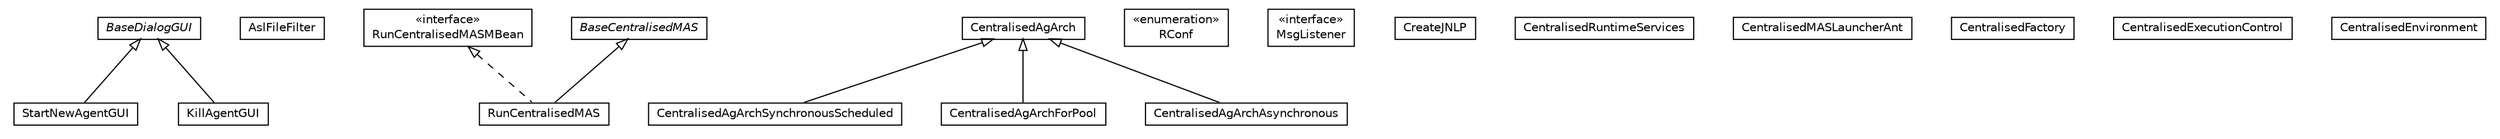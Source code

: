 #!/usr/local/bin/dot
#
# Class diagram 
# Generated by UMLGraph version R5_6 (http://www.umlgraph.org/)
#

digraph G {
	edge [fontname="Helvetica",fontsize=10,labelfontname="Helvetica",labelfontsize=10];
	node [fontname="Helvetica",fontsize=10,shape=plaintext];
	nodesep=0.25;
	ranksep=0.5;
	// jason.infra.centralised.StartNewAgentGUI
	c3963 [label=<<table title="jason.infra.centralised.StartNewAgentGUI" border="0" cellborder="1" cellspacing="0" cellpadding="2" port="p" href="./StartNewAgentGUI.html">
		<tr><td><table border="0" cellspacing="0" cellpadding="1">
<tr><td align="center" balign="center"> StartNewAgentGUI </td></tr>
		</table></td></tr>
		</table>>, URL="./StartNewAgentGUI.html", fontname="Helvetica", fontcolor="black", fontsize=10.0];
	// jason.infra.centralised.StartNewAgentGUI.AslFileFilter
	c3964 [label=<<table title="jason.infra.centralised.StartNewAgentGUI.AslFileFilter" border="0" cellborder="1" cellspacing="0" cellpadding="2" port="p" href="./StartNewAgentGUI.AslFileFilter.html">
		<tr><td><table border="0" cellspacing="0" cellpadding="1">
<tr><td align="center" balign="center"> AslFileFilter </td></tr>
		</table></td></tr>
		</table>>, URL="./StartNewAgentGUI.AslFileFilter.html", fontname="Helvetica", fontcolor="black", fontsize=10.0];
	// jason.infra.centralised.RunCentralisedMASMBean
	c3965 [label=<<table title="jason.infra.centralised.RunCentralisedMASMBean" border="0" cellborder="1" cellspacing="0" cellpadding="2" port="p" href="./RunCentralisedMASMBean.html">
		<tr><td><table border="0" cellspacing="0" cellpadding="1">
<tr><td align="center" balign="center"> &#171;interface&#187; </td></tr>
<tr><td align="center" balign="center"> RunCentralisedMASMBean </td></tr>
		</table></td></tr>
		</table>>, URL="./RunCentralisedMASMBean.html", fontname="Helvetica", fontcolor="black", fontsize=10.0];
	// jason.infra.centralised.RunCentralisedMAS
	c3966 [label=<<table title="jason.infra.centralised.RunCentralisedMAS" border="0" cellborder="1" cellspacing="0" cellpadding="2" port="p" href="./RunCentralisedMAS.html">
		<tr><td><table border="0" cellspacing="0" cellpadding="1">
<tr><td align="center" balign="center"> RunCentralisedMAS </td></tr>
		</table></td></tr>
		</table>>, URL="./RunCentralisedMAS.html", fontname="Helvetica", fontcolor="black", fontsize=10.0];
	// jason.infra.centralised.RunCentralisedMAS.CentralisedAgArchSynchronousScheduled
	c3967 [label=<<table title="jason.infra.centralised.RunCentralisedMAS.CentralisedAgArchSynchronousScheduled" border="0" cellborder="1" cellspacing="0" cellpadding="2" port="p" href="./RunCentralisedMAS.CentralisedAgArchSynchronousScheduled.html">
		<tr><td><table border="0" cellspacing="0" cellpadding="1">
<tr><td align="center" balign="center"> CentralisedAgArchSynchronousScheduled </td></tr>
		</table></td></tr>
		</table>>, URL="./RunCentralisedMAS.CentralisedAgArchSynchronousScheduled.html", fontname="Helvetica", fontcolor="black", fontsize=10.0];
	// jason.infra.centralised.RConf
	c3968 [label=<<table title="jason.infra.centralised.RConf" border="0" cellborder="1" cellspacing="0" cellpadding="2" port="p" href="./RConf.html">
		<tr><td><table border="0" cellspacing="0" cellpadding="1">
<tr><td align="center" balign="center"> &#171;enumeration&#187; </td></tr>
<tr><td align="center" balign="center"> RConf </td></tr>
		</table></td></tr>
		</table>>, URL="./RConf.html", fontname="Helvetica", fontcolor="black", fontsize=10.0];
	// jason.infra.centralised.MsgListener
	c3969 [label=<<table title="jason.infra.centralised.MsgListener" border="0" cellborder="1" cellspacing="0" cellpadding="2" port="p" href="./MsgListener.html">
		<tr><td><table border="0" cellspacing="0" cellpadding="1">
<tr><td align="center" balign="center"> &#171;interface&#187; </td></tr>
<tr><td align="center" balign="center"> MsgListener </td></tr>
		</table></td></tr>
		</table>>, URL="./MsgListener.html", fontname="Helvetica", fontcolor="black", fontsize=10.0];
	// jason.infra.centralised.KillAgentGUI
	c3970 [label=<<table title="jason.infra.centralised.KillAgentGUI" border="0" cellborder="1" cellspacing="0" cellpadding="2" port="p" href="./KillAgentGUI.html">
		<tr><td><table border="0" cellspacing="0" cellpadding="1">
<tr><td align="center" balign="center"> KillAgentGUI </td></tr>
		</table></td></tr>
		</table>>, URL="./KillAgentGUI.html", fontname="Helvetica", fontcolor="black", fontsize=10.0];
	// jason.infra.centralised.CreateJNLP
	c3971 [label=<<table title="jason.infra.centralised.CreateJNLP" border="0" cellborder="1" cellspacing="0" cellpadding="2" port="p" href="./CreateJNLP.html">
		<tr><td><table border="0" cellspacing="0" cellpadding="1">
<tr><td align="center" balign="center"> CreateJNLP </td></tr>
		</table></td></tr>
		</table>>, URL="./CreateJNLP.html", fontname="Helvetica", fontcolor="black", fontsize=10.0];
	// jason.infra.centralised.CentralisedRuntimeServices
	c3972 [label=<<table title="jason.infra.centralised.CentralisedRuntimeServices" border="0" cellborder="1" cellspacing="0" cellpadding="2" port="p" href="./CentralisedRuntimeServices.html">
		<tr><td><table border="0" cellspacing="0" cellpadding="1">
<tr><td align="center" balign="center"> CentralisedRuntimeServices </td></tr>
		</table></td></tr>
		</table>>, URL="./CentralisedRuntimeServices.html", fontname="Helvetica", fontcolor="black", fontsize=10.0];
	// jason.infra.centralised.CentralisedMASLauncherAnt
	c3973 [label=<<table title="jason.infra.centralised.CentralisedMASLauncherAnt" border="0" cellborder="1" cellspacing="0" cellpadding="2" port="p" href="./CentralisedMASLauncherAnt.html">
		<tr><td><table border="0" cellspacing="0" cellpadding="1">
<tr><td align="center" balign="center"> CentralisedMASLauncherAnt </td></tr>
		</table></td></tr>
		</table>>, URL="./CentralisedMASLauncherAnt.html", fontname="Helvetica", fontcolor="black", fontsize=10.0];
	// jason.infra.centralised.CentralisedFactory
	c3974 [label=<<table title="jason.infra.centralised.CentralisedFactory" border="0" cellborder="1" cellspacing="0" cellpadding="2" port="p" href="./CentralisedFactory.html">
		<tr><td><table border="0" cellspacing="0" cellpadding="1">
<tr><td align="center" balign="center"> CentralisedFactory </td></tr>
		</table></td></tr>
		</table>>, URL="./CentralisedFactory.html", fontname="Helvetica", fontcolor="black", fontsize=10.0];
	// jason.infra.centralised.CentralisedExecutionControl
	c3975 [label=<<table title="jason.infra.centralised.CentralisedExecutionControl" border="0" cellborder="1" cellspacing="0" cellpadding="2" port="p" href="./CentralisedExecutionControl.html">
		<tr><td><table border="0" cellspacing="0" cellpadding="1">
<tr><td align="center" balign="center"> CentralisedExecutionControl </td></tr>
		</table></td></tr>
		</table>>, URL="./CentralisedExecutionControl.html", fontname="Helvetica", fontcolor="black", fontsize=10.0];
	// jason.infra.centralised.CentralisedEnvironment
	c3976 [label=<<table title="jason.infra.centralised.CentralisedEnvironment" border="0" cellborder="1" cellspacing="0" cellpadding="2" port="p" href="./CentralisedEnvironment.html">
		<tr><td><table border="0" cellspacing="0" cellpadding="1">
<tr><td align="center" balign="center"> CentralisedEnvironment </td></tr>
		</table></td></tr>
		</table>>, URL="./CentralisedEnvironment.html", fontname="Helvetica", fontcolor="black", fontsize=10.0];
	// jason.infra.centralised.CentralisedAgArchForPool
	c3977 [label=<<table title="jason.infra.centralised.CentralisedAgArchForPool" border="0" cellborder="1" cellspacing="0" cellpadding="2" port="p" href="./CentralisedAgArchForPool.html">
		<tr><td><table border="0" cellspacing="0" cellpadding="1">
<tr><td align="center" balign="center"> CentralisedAgArchForPool </td></tr>
		</table></td></tr>
		</table>>, URL="./CentralisedAgArchForPool.html", fontname="Helvetica", fontcolor="black", fontsize=10.0];
	// jason.infra.centralised.CentralisedAgArchAsynchronous
	c3978 [label=<<table title="jason.infra.centralised.CentralisedAgArchAsynchronous" border="0" cellborder="1" cellspacing="0" cellpadding="2" port="p" href="./CentralisedAgArchAsynchronous.html">
		<tr><td><table border="0" cellspacing="0" cellpadding="1">
<tr><td align="center" balign="center"> CentralisedAgArchAsynchronous </td></tr>
		</table></td></tr>
		</table>>, URL="./CentralisedAgArchAsynchronous.html", fontname="Helvetica", fontcolor="black", fontsize=10.0];
	// jason.infra.centralised.CentralisedAgArch
	c3979 [label=<<table title="jason.infra.centralised.CentralisedAgArch" border="0" cellborder="1" cellspacing="0" cellpadding="2" port="p" href="./CentralisedAgArch.html">
		<tr><td><table border="0" cellspacing="0" cellpadding="1">
<tr><td align="center" balign="center"> CentralisedAgArch </td></tr>
		</table></td></tr>
		</table>>, URL="./CentralisedAgArch.html", fontname="Helvetica", fontcolor="black", fontsize=10.0];
	// jason.infra.centralised.BaseDialogGUI
	c3980 [label=<<table title="jason.infra.centralised.BaseDialogGUI" border="0" cellborder="1" cellspacing="0" cellpadding="2" port="p" href="./BaseDialogGUI.html">
		<tr><td><table border="0" cellspacing="0" cellpadding="1">
<tr><td align="center" balign="center"><font face="Helvetica-Oblique"> BaseDialogGUI </font></td></tr>
		</table></td></tr>
		</table>>, URL="./BaseDialogGUI.html", fontname="Helvetica", fontcolor="black", fontsize=10.0];
	// jason.infra.centralised.BaseCentralisedMAS
	c3981 [label=<<table title="jason.infra.centralised.BaseCentralisedMAS" border="0" cellborder="1" cellspacing="0" cellpadding="2" port="p" href="./BaseCentralisedMAS.html">
		<tr><td><table border="0" cellspacing="0" cellpadding="1">
<tr><td align="center" balign="center"><font face="Helvetica-Oblique"> BaseCentralisedMAS </font></td></tr>
		</table></td></tr>
		</table>>, URL="./BaseCentralisedMAS.html", fontname="Helvetica", fontcolor="black", fontsize=10.0];
	//jason.infra.centralised.StartNewAgentGUI extends jason.infra.centralised.BaseDialogGUI
	c3980:p -> c3963:p [dir=back,arrowtail=empty];
	//jason.infra.centralised.RunCentralisedMAS extends jason.infra.centralised.BaseCentralisedMAS
	c3981:p -> c3966:p [dir=back,arrowtail=empty];
	//jason.infra.centralised.RunCentralisedMAS implements jason.infra.centralised.RunCentralisedMASMBean
	c3965:p -> c3966:p [dir=back,arrowtail=empty,style=dashed];
	//jason.infra.centralised.RunCentralisedMAS.CentralisedAgArchSynchronousScheduled extends jason.infra.centralised.CentralisedAgArch
	c3979:p -> c3967:p [dir=back,arrowtail=empty];
	//jason.infra.centralised.KillAgentGUI extends jason.infra.centralised.BaseDialogGUI
	c3980:p -> c3970:p [dir=back,arrowtail=empty];
	//jason.infra.centralised.CentralisedAgArchForPool extends jason.infra.centralised.CentralisedAgArch
	c3979:p -> c3977:p [dir=back,arrowtail=empty];
	//jason.infra.centralised.CentralisedAgArchAsynchronous extends jason.infra.centralised.CentralisedAgArch
	c3979:p -> c3978:p [dir=back,arrowtail=empty];
}


